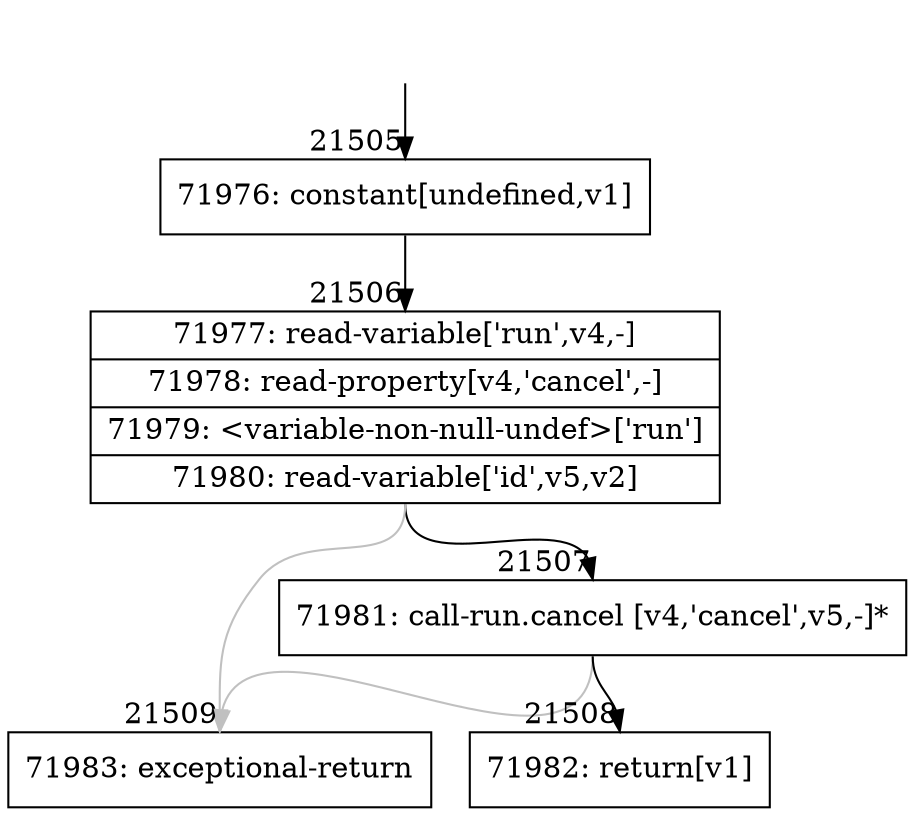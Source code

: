 digraph {
rankdir="TD"
BB_entry1879[shape=none,label=""];
BB_entry1879 -> BB21505 [tailport=s, headport=n, headlabel="    21505"]
BB21505 [shape=record label="{71976: constant[undefined,v1]}" ] 
BB21505 -> BB21506 [tailport=s, headport=n, headlabel="      21506"]
BB21506 [shape=record label="{71977: read-variable['run',v4,-]|71978: read-property[v4,'cancel',-]|71979: \<variable-non-null-undef\>['run']|71980: read-variable['id',v5,v2]}" ] 
BB21506 -> BB21507 [tailport=s, headport=n, headlabel="      21507"]
BB21506 -> BB21509 [tailport=s, headport=n, color=gray, headlabel="      21509"]
BB21507 [shape=record label="{71981: call-run.cancel [v4,'cancel',v5,-]*}" ] 
BB21507 -> BB21508 [tailport=s, headport=n, headlabel="      21508"]
BB21507 -> BB21509 [tailport=s, headport=n, color=gray]
BB21508 [shape=record label="{71982: return[v1]}" ] 
BB21509 [shape=record label="{71983: exceptional-return}" ] 
//#$~ 40333
}

